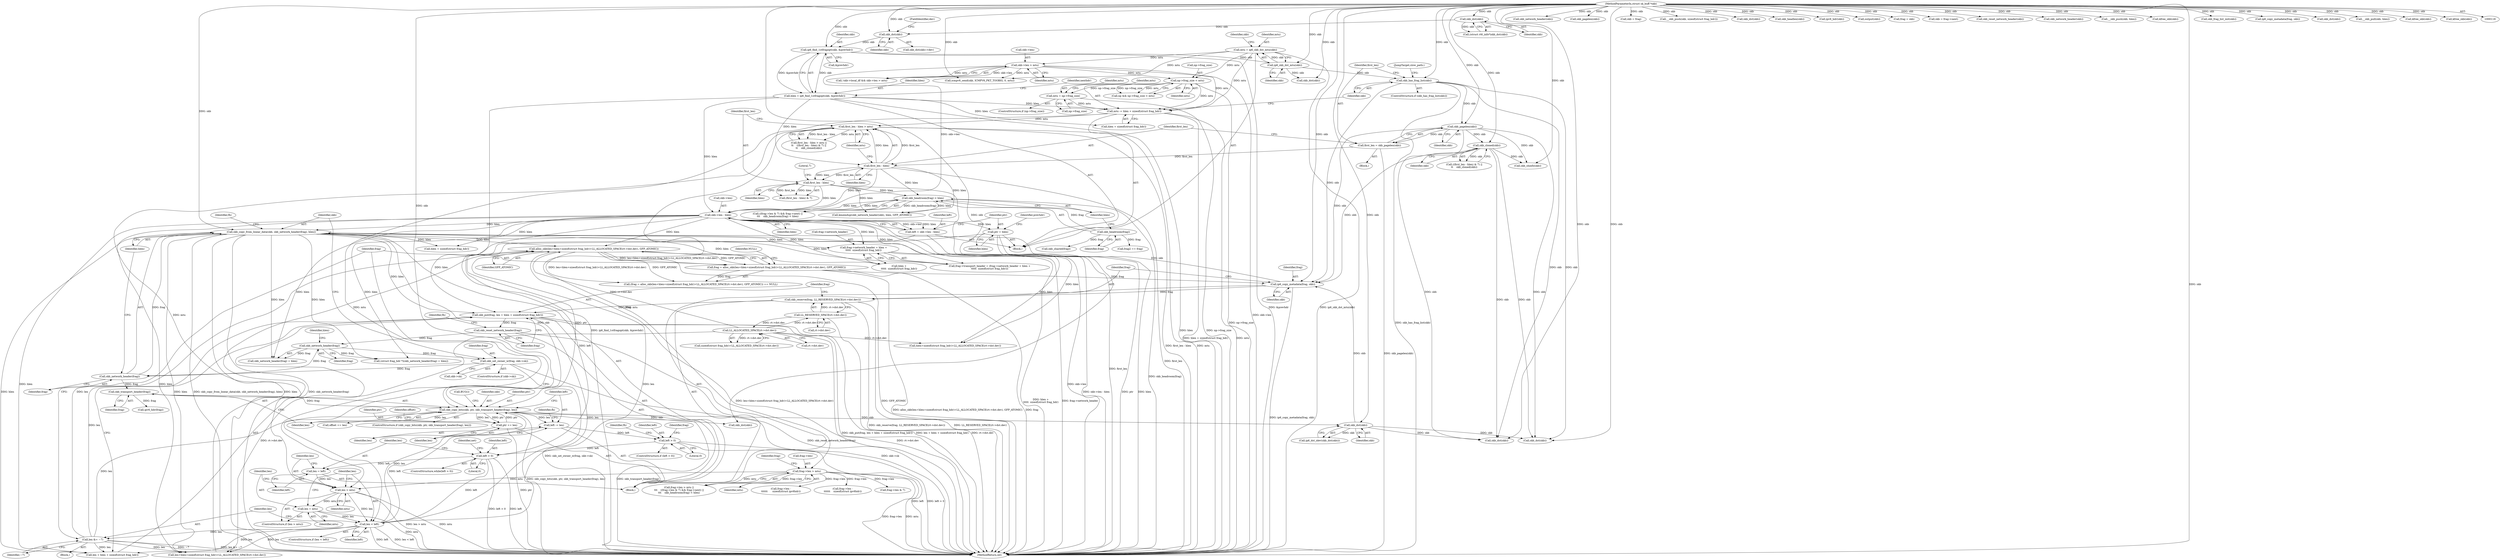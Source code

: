 digraph "0_linux_87c48fa3b4630905f98268dde838ee43626a060c_1@API" {
"1000742" [label="(Call,frag->network_header + hlen +\n\t\t\t\t\t  sizeof(struct frag_hdr))"];
"1000759" [label="(Call,skb_copy_from_linear_data(skb, skb_network_header(frag), hlen))"];
"1000709" [label="(Call,ip6_copy_metadata(frag, skb))"];
"1000679" [label="(Call,frag = alloc_skb(len+hlen+sizeof(struct frag_hdr)+LL_ALLOCATED_SPACE(rt->dst.dev), GFP_ATOMIC))"];
"1000681" [label="(Call,alloc_skb(len+hlen+sizeof(struct frag_hdr)+LL_ALLOCATED_SPACE(rt->dst.dev), GFP_ATOMIC))"];
"1000674" [label="(Call,len &= ~7)"];
"1000670" [label="(Call,len < left)"];
"1000663" [label="(Call,len > mtu)"];
"1000659" [label="(Call,len = left)"];
"1000655" [label="(Call,left > 0)"];
"1000809" [label="(Call,left > 0)"];
"1000799" [label="(Call,left -= len)"];
"1000792" [label="(Call,skb_copy_bits(skb, ptr, skb_transport_header(frag), len))"];
"1000119" [label="(MethodParameterIn,struct sk_buff *skb)"];
"1000647" [label="(Call,ptr = hlen)"];
"1000642" [label="(Call,skb->len - hlen)"];
"1000194" [label="(Call,skb->len > mtu)"];
"1000184" [label="(Call,mtu = ip6_skb_dst_mtu(skb))"];
"1000186" [label="(Call,ip6_skb_dst_mtu(skb))"];
"1000176" [label="(Call,ip6_find_1stfragopt(skb, &prevhdr))"];
"1000171" [label="(Call,skb_dst(skb))"];
"1000128" [label="(Call,skb_dst(skb))"];
"1000267" [label="(Call,first_len - hlen)"];
"1000261" [label="(Call,first_len - hlen)"];
"1000253" [label="(Call,first_len = skb_pagelen(skb))"];
"1000255" [label="(Call,skb_pagelen(skb))"];
"1000249" [label="(Call,skb_has_frag_list(skb))"];
"1000174" [label="(Call,hlen = ip6_find_1stfragopt(skb, &prevhdr))"];
"1000292" [label="(Call,skb_headroom(frag) < hlen)"];
"1000293" [label="(Call,skb_headroom(frag))"];
"1000830" [label="(Call,ptr += len)"];
"1000795" [label="(Call,skb_transport_header(frag))"];
"1000761" [label="(Call,skb_network_header(frag))"];
"1000754" [label="(Call,skb_set_owner_w(frag, skb->sk))"];
"1000735" [label="(Call,skb_network_header(frag))"];
"1000728" [label="(Call,skb_reset_network_header(frag))"];
"1000720" [label="(Call,skb_put(frag, len + hlen + sizeof(struct frag_hdr)))"];
"1000712" [label="(Call,skb_reserve(frag, LL_RESERVED_SPACE(rt->dst.dev)))"];
"1000714" [label="(Call,LL_RESERVED_SPACE(rt->dst.dev))"];
"1000689" [label="(Call,LL_ALLOCATED_SPACE(rt->dst.dev))"];
"1000640" [label="(Call,left = skb->len - hlen)"];
"1000260" [label="(Call,first_len - hlen > mtu)"];
"1000242" [label="(Call,mtu -= hlen + sizeof(struct frag_hdr))"];
"1000237" [label="(Call,mtu = np->frag_size)"];
"1000227" [label="(Call,np->frag_size < mtu)"];
"1000277" [label="(Call,frag->len > mtu)"];
"1000666" [label="(Call,len = mtu)"];
"1000846" [label="(Call,skb_dst(skb))"];
"1000271" [label="(Call,skb_cloned(skb))"];
"1000736" [label="(Identifier,frag)"];
"1000648" [label="(Identifier,ptr)"];
"1000175" [label="(Identifier,hlen)"];
"1000350" [label="(Call,skb_network_header(skb))"];
"1000755" [label="(Identifier,frag)"];
"1000295" [label="(Identifier,hlen)"];
"1000690" [label="(Call,rt->dst.dev)"];
"1000673" [label="(Block,)"];
"1000119" [label="(MethodParameterIn,struct sk_buff *skb)"];
"1000642" [label="(Call,skb->len - hlen)"];
"1000831" [label="(Identifier,ptr)"];
"1000670" [label="(Call,len < left)"];
"1000177" [label="(Identifier,skb)"];
"1000233" [label="(ControlStructure,if (np->frag_size))"];
"1000413" [label="(Call,skb_pagelen(skb))"];
"1000194" [label="(Call,skb->len > mtu)"];
"1000254" [label="(Identifier,first_len)"];
"1000863" [label="(Call,skb_dst(skb))"];
"1000552" [label="(Call,skb = frag)"];
"1000253" [label="(Call,first_len = skb_pagelen(skb))"];
"1000800" [label="(Identifier,left)"];
"1000761" [label="(Call,skb_network_header(frag))"];
"1000696" [label="(Identifier,NULL)"];
"1000276" [label="(Call,frag->len > mtu ||\n\t\t\t    ((frag->len & 7) && frag->next) ||\n\t\t\t    skb_headroom(frag) < hlen)"];
"1000728" [label="(Call,skb_reset_network_header(frag))"];
"1000374" [label="(Call,__skb_push(skb, sizeof(struct frag_hdr)))"];
"1000256" [label="(Identifier,skb)"];
"1000795" [label="(Call,skb_transport_header(frag))"];
"1000281" [label="(Identifier,mtu)"];
"1000680" [label="(Identifier,frag)"];
"1000656" [label="(Identifier,left)"];
"1000763" [label="(Identifier,hlen)"];
"1000269" [label="(Identifier,hlen)"];
"1000766" [label="(Identifier,fh)"];
"1000361" [label="(Call,skb_dst(skb))"];
"1000277" [label="(Call,frag->len > mtu)"];
"1000421" [label="(Call,skb_headlen(skb))"];
"1000678" [label="(Call,(frag = alloc_skb(len+hlen+sizeof(struct frag_hdr)+LL_ALLOCATED_SPACE(rt->dst.dev), GFP_ATOMIC)) == NULL)"];
"1000655" [label="(Call,left > 0)"];
"1000242" [label="(Call,mtu -= hlen + sizeof(struct frag_hdr))"];
"1000714" [label="(Call,LL_RESERVED_SPACE(rt->dst.dev))"];
"1000798" [label="(Call,BUG())"];
"1000689" [label="(Call,LL_ALLOCATED_SPACE(rt->dst.dev))"];
"1000187" [label="(Identifier,skb)"];
"1000294" [label="(Identifier,frag)"];
"1000663" [label="(Call,len > mtu)"];
"1000665" [label="(Identifier,mtu)"];
"1000659" [label="(Call,len = left)"];
"1000793" [label="(Identifier,skb)"];
"1000261" [label="(Call,first_len - hlen)"];
"1000724" [label="(Call,hlen + sizeof(struct frag_hdr))"];
"1000695" [label="(Identifier,GFP_ATOMIC)"];
"1000814" [label="(Identifier,fh)"];
"1000676" [label="(Identifier,~7)"];
"1000640" [label="(Call,left = skb->len - hlen)"];
"1000208" [label="(Call,icmpv6_send(skb, ICMPV6_PKT_TOOBIG, 0, mtu))"];
"1000646" [label="(Identifier,hlen)"];
"1000270" [label="(Literal,7)"];
"1000181" [label="(Identifier,nexthdr)"];
"1000662" [label="(ControlStructure,if (len > mtu))"];
"1000128" [label="(Call,skb_dst(skb))"];
"1000298" [label="(Call,skb_shared(frag))"];
"1000522" [label="(Call,frag->len -\n\t\t\t\t\t\t      sizeof(struct ipv6hdr))"];
"1000824" [label="(Call,frag->len -\n\t\t\t\t\t\t    sizeof(struct ipv6hdr))"];
"1000804" [label="(Identifier,fh)"];
"1000121" [label="(Block,)"];
"1000754" [label="(Call,skb_set_owner_w(frag, skb->sk))"];
"1000267" [label="(Call,first_len - hlen)"];
"1000430" [label="(Call,ipv6_hdr(skb))"];
"1000811" [label="(Literal,0)"];
"1000845" [label="(Call,ip6_dst_idev(skb_dst(skb)))"];
"1000649" [label="(Identifier,hlen)"];
"1000732" [label="(Call,(struct frag_hdr *)(skb_network_header(frag) + hlen))"];
"1000284" [label="(Call,frag->len & 7)"];
"1000796" [label="(Identifier,frag)"];
"1000668" [label="(Identifier,mtu)"];
"1000742" [label="(Call,frag->network_header + hlen +\n\t\t\t\t\t  sizeof(struct frag_hdr))"];
"1000533" [label="(Call,output(skb))"];
"1000661" [label="(Identifier,left)"];
"1000647" [label="(Call,ptr = hlen)"];
"1000597" [label="(Call,frag = skb)"];
"1000198" [label="(Identifier,mtu)"];
"1000735" [label="(Call,skb_network_header(frag))"];
"1000797" [label="(Identifier,len)"];
"1000722" [label="(Call,len + hlen + sizeof(struct frag_hdr))"];
"1000684" [label="(Call,hlen+sizeof(struct frag_hdr)+LL_ALLOCATED_SPACE(rt->dst.dev))"];
"1000250" [label="(Identifier,skb)"];
"1000126" [label="(Call,(struct rt6_info*)skb_dst(skb))"];
"1000832" [label="(Identifier,len)"];
"1000239" [label="(Call,np->frag_size)"];
"1000265" [label="(Call,((first_len - hlen) & 7) ||\n\t\t    skb_cloned(skb))"];
"1000870" [label="(MethodReturn,int)"];
"1000590" [label="(Call,skb = frag->next)"];
"1000679" [label="(Call,frag = alloc_skb(len+hlen+sizeof(struct frag_hdr)+LL_ALLOCATED_SPACE(rt->dst.dev), GFP_ATOMIC))"];
"1000801" [label="(Identifier,len)"];
"1000381" [label="(Call,skb_reset_network_header(skb))"];
"1000227" [label="(Call,np->frag_size < mtu)"];
"1000172" [label="(Identifier,skb)"];
"1000720" [label="(Call,skb_put(frag, len + hlen + sizeof(struct frag_hdr)))"];
"1000731" [label="(Identifier,fh)"];
"1000847" [label="(Identifier,skb)"];
"1000674" [label="(Call,len &= ~7)"];
"1000186" [label="(Call,ip6_skb_dst_mtu(skb))"];
"1000682" [label="(Call,len+hlen+sizeof(struct frag_hdr)+LL_ALLOCATED_SPACE(rt->dst.dev))"];
"1000263" [label="(Identifier,hlen)"];
"1000833" [label="(Call,offset += len)"];
"1000681" [label="(Call,alloc_skb(len+hlen+sizeof(struct frag_hdr)+LL_ALLOCATED_SPACE(rt->dst.dev), GFP_ATOMIC))"];
"1000384" [label="(Call,skb_network_header(skb))"];
"1000762" [label="(Identifier,frag)"];
"1000759" [label="(Call,skb_copy_from_linear_data(skb, skb_network_header(frag), hlen))"];
"1000251" [label="(Block,)"];
"1000729" [label="(Identifier,frag)"];
"1000231" [label="(Identifier,mtu)"];
"1000657" [label="(Literal,0)"];
"1000244" [label="(Call,hlen + sizeof(struct frag_hdr))"];
"1000669" [label="(ControlStructure,if (len < left))"];
"1000799" [label="(Call,left -= len)"];
"1000282" [label="(Call,((frag->len & 7) && frag->next) ||\n\t\t\t    skb_headroom(frag) < hlen)"];
"1000260" [label="(Call,first_len - hlen > mtu)"];
"1000248" [label="(ControlStructure,if (skb_has_frag_list(skb)))"];
"1000701" [label="(Call,skb_dst(skb))"];
"1000664" [label="(Identifier,len)"];
"1000271" [label="(Call,skb_cloned(skb))"];
"1000378" [label="(Call,__skb_push(skb, hlen))"];
"1000671" [label="(Identifier,len)"];
"1000750" [label="(ControlStructure,if (skb->sk))"];
"1000672" [label="(Identifier,left)"];
"1000643" [label="(Call,skb->len)"];
"1000709" [label="(Call,ip6_copy_metadata(frag, skb))"];
"1000292" [label="(Call,skb_headroom(frag) < hlen)"];
"1000185" [label="(Identifier,mtu)"];
"1000349" [label="(Call,kmemdup(skb_network_header(skb), hlen, GFP_ATOMIC))"];
"1000189" [label="(Call,!skb->local_df && skb->len > mtu)"];
"1000173" [label="(FieldIdentifier,dev)"];
"1000195" [label="(Call,skb->len)"];
"1000192" [label="(Identifier,skb)"];
"1000667" [label="(Identifier,len)"];
"1000850" [label="(Identifier,net)"];
"1000660" [label="(Identifier,len)"];
"1000834" [label="(Identifier,offset)"];
"1000238" [label="(Identifier,mtu)"];
"1000272" [label="(Identifier,skb)"];
"1000237" [label="(Call,mtu = np->frag_size)"];
"1000293" [label="(Call,skb_headroom(frag))"];
"1000792" [label="(Call,skb_copy_bits(skb, ptr, skb_transport_header(frag), len))"];
"1000743" [label="(Call,frag->network_header)"];
"1000219" [label="(Call,kfree_skb(skb))"];
"1000338" [label="(Call,skb_shinfo(skb))"];
"1000341" [label="(Call,skb_frag_list_init(skb))"];
"1000686" [label="(Call,sizeof(struct frag_hdr)+LL_ALLOCATED_SPACE(rt->dst.dev))"];
"1000711" [label="(Identifier,skb)"];
"1000654" [label="(ControlStructure,while(left > 0))"];
"1000528" [label="(Call,ip6_copy_metadata(frag, skb))"];
"1000641" [label="(Identifier,left)"];
"1000715" [label="(Call,rt->dst.dev)"];
"1000712" [label="(Call,skb_reserve(frag, LL_RESERVED_SPACE(rt->dst.dev)))"];
"1000249" [label="(Call,skb_has_frag_list(skb))"];
"1000618" [label="(Call,frag2 == frag)"];
"1000830" [label="(Call,ptr += len)"];
"1000266" [label="(Call,(first_len - hlen) & 7)"];
"1000205" [label="(Call,skb_dst(skb))"];
"1000184" [label="(Call,mtu = ip6_skb_dst_mtu(skb))"];
"1000176" [label="(Call,ip6_find_1stfragopt(skb, &prevhdr))"];
"1000666" [label="(Call,len = mtu)"];
"1000794" [label="(Identifier,ptr)"];
"1000652" [label="(Identifier,prevhdr)"];
"1000713" [label="(Identifier,frag)"];
"1000216" [label="(Call,skb_dst(skb))"];
"1000367" [label="(Call,__skb_pull(skb, hlen))"];
"1000810" [label="(Identifier,left)"];
"1000278" [label="(Call,frag->len)"];
"1000675" [label="(Identifier,len)"];
"1000228" [label="(Call,np->frag_size)"];
"1000746" [label="(Call,hlen +\n\t\t\t\t\t  sizeof(struct frag_hdr))"];
"1000710" [label="(Identifier,frag)"];
"1000852" [label="(Call,skb_dst(skb))"];
"1000174" [label="(Call,hlen = ip6_find_1stfragopt(skb, &prevhdr))"];
"1000738" [label="(Call,frag->transport_header = (frag->network_header + hlen +\n\t\t\t\t\t  sizeof(struct frag_hdr)))"];
"1000820" [label="(Call,ipv6_hdr(frag))"];
"1000243" [label="(Identifier,mtu)"];
"1000171" [label="(Call,skb_dst(skb))"];
"1000721" [label="(Identifier,frag)"];
"1000225" [label="(Call,np && np->frag_size < mtu)"];
"1000737" [label="(Identifier,hlen)"];
"1000262" [label="(Identifier,first_len)"];
"1000756" [label="(Call,skb->sk)"];
"1000846" [label="(Call,skb_dst(skb))"];
"1000734" [label="(Call,skb_network_header(frag) + hlen)"];
"1000170" [label="(Call,skb_dst(skb)->dev)"];
"1000760" [label="(Identifier,skb)"];
"1000178" [label="(Call,&prevhdr)"];
"1000264" [label="(Identifier,mtu)"];
"1000821" [label="(Identifier,frag)"];
"1000286" [label="(Identifier,frag)"];
"1000129" [label="(Identifier,skb)"];
"1000639" [label="(JumpTarget,slow_path:)"];
"1000259" [label="(Call,first_len - hlen > mtu ||\n\t\t    ((first_len - hlen) & 7) ||\n\t\t    skb_cloned(skb))"];
"1000791" [label="(ControlStructure,if (skb_copy_bits(skb, ptr, skb_transport_header(frag), len)))"];
"1000658" [label="(Block,)"];
"1000855" [label="(Call,kfree_skb(skb))"];
"1000268" [label="(Identifier,first_len)"];
"1000809" [label="(Call,left > 0)"];
"1000866" [label="(Call,kfree_skb(skb))"];
"1000808" [label="(ControlStructure,if (left > 0))"];
"1000255" [label="(Call,skb_pagelen(skb))"];
"1000742" -> "1000738"  [label="AST: "];
"1000742" -> "1000746"  [label="CFG: "];
"1000743" -> "1000742"  [label="AST: "];
"1000746" -> "1000742"  [label="AST: "];
"1000738" -> "1000742"  [label="CFG: "];
"1000742" -> "1000870"  [label="DDG: hlen +\n\t\t\t\t\t  sizeof(struct frag_hdr)"];
"1000742" -> "1000870"  [label="DDG: frag->network_header"];
"1000759" -> "1000742"  [label="DDG: hlen"];
"1000642" -> "1000742"  [label="DDG: hlen"];
"1000759" -> "1000658"  [label="AST: "];
"1000759" -> "1000763"  [label="CFG: "];
"1000760" -> "1000759"  [label="AST: "];
"1000761" -> "1000759"  [label="AST: "];
"1000763" -> "1000759"  [label="AST: "];
"1000766" -> "1000759"  [label="CFG: "];
"1000759" -> "1000870"  [label="DDG: skb_copy_from_linear_data(skb, skb_network_header(frag), hlen)"];
"1000759" -> "1000870"  [label="DDG: hlen"];
"1000759" -> "1000870"  [label="DDG: skb_network_header(frag)"];
"1000759" -> "1000681"  [label="DDG: hlen"];
"1000759" -> "1000682"  [label="DDG: hlen"];
"1000759" -> "1000684"  [label="DDG: hlen"];
"1000759" -> "1000720"  [label="DDG: hlen"];
"1000759" -> "1000722"  [label="DDG: hlen"];
"1000759" -> "1000724"  [label="DDG: hlen"];
"1000759" -> "1000732"  [label="DDG: hlen"];
"1000759" -> "1000734"  [label="DDG: hlen"];
"1000759" -> "1000738"  [label="DDG: hlen"];
"1000759" -> "1000746"  [label="DDG: hlen"];
"1000709" -> "1000759"  [label="DDG: skb"];
"1000119" -> "1000759"  [label="DDG: skb"];
"1000761" -> "1000759"  [label="DDG: frag"];
"1000642" -> "1000759"  [label="DDG: hlen"];
"1000759" -> "1000792"  [label="DDG: skb"];
"1000709" -> "1000658"  [label="AST: "];
"1000709" -> "1000711"  [label="CFG: "];
"1000710" -> "1000709"  [label="AST: "];
"1000711" -> "1000709"  [label="AST: "];
"1000713" -> "1000709"  [label="CFG: "];
"1000709" -> "1000870"  [label="DDG: ip6_copy_metadata(frag, skb)"];
"1000679" -> "1000709"  [label="DDG: frag"];
"1000846" -> "1000709"  [label="DDG: skb"];
"1000249" -> "1000709"  [label="DDG: skb"];
"1000271" -> "1000709"  [label="DDG: skb"];
"1000255" -> "1000709"  [label="DDG: skb"];
"1000119" -> "1000709"  [label="DDG: skb"];
"1000709" -> "1000712"  [label="DDG: frag"];
"1000679" -> "1000678"  [label="AST: "];
"1000679" -> "1000681"  [label="CFG: "];
"1000680" -> "1000679"  [label="AST: "];
"1000681" -> "1000679"  [label="AST: "];
"1000696" -> "1000679"  [label="CFG: "];
"1000679" -> "1000870"  [label="DDG: alloc_skb(len+hlen+sizeof(struct frag_hdr)+LL_ALLOCATED_SPACE(rt->dst.dev), GFP_ATOMIC)"];
"1000679" -> "1000870"  [label="DDG: frag"];
"1000679" -> "1000678"  [label="DDG: frag"];
"1000681" -> "1000679"  [label="DDG: len+hlen+sizeof(struct frag_hdr)+LL_ALLOCATED_SPACE(rt->dst.dev)"];
"1000681" -> "1000679"  [label="DDG: GFP_ATOMIC"];
"1000681" -> "1000695"  [label="CFG: "];
"1000682" -> "1000681"  [label="AST: "];
"1000695" -> "1000681"  [label="AST: "];
"1000681" -> "1000870"  [label="DDG: len+hlen+sizeof(struct frag_hdr)+LL_ALLOCATED_SPACE(rt->dst.dev)"];
"1000681" -> "1000870"  [label="DDG: GFP_ATOMIC"];
"1000681" -> "1000678"  [label="DDG: len+hlen+sizeof(struct frag_hdr)+LL_ALLOCATED_SPACE(rt->dst.dev)"];
"1000681" -> "1000678"  [label="DDG: GFP_ATOMIC"];
"1000674" -> "1000681"  [label="DDG: len"];
"1000670" -> "1000681"  [label="DDG: len"];
"1000642" -> "1000681"  [label="DDG: hlen"];
"1000689" -> "1000681"  [label="DDG: rt->dst.dev"];
"1000674" -> "1000673"  [label="AST: "];
"1000674" -> "1000676"  [label="CFG: "];
"1000675" -> "1000674"  [label="AST: "];
"1000676" -> "1000674"  [label="AST: "];
"1000680" -> "1000674"  [label="CFG: "];
"1000674" -> "1000870"  [label="DDG: ~7"];
"1000674" -> "1000870"  [label="DDG: len &= ~7"];
"1000670" -> "1000674"  [label="DDG: len"];
"1000674" -> "1000682"  [label="DDG: len"];
"1000674" -> "1000720"  [label="DDG: len"];
"1000674" -> "1000722"  [label="DDG: len"];
"1000674" -> "1000792"  [label="DDG: len"];
"1000670" -> "1000669"  [label="AST: "];
"1000670" -> "1000672"  [label="CFG: "];
"1000671" -> "1000670"  [label="AST: "];
"1000672" -> "1000670"  [label="AST: "];
"1000675" -> "1000670"  [label="CFG: "];
"1000680" -> "1000670"  [label="CFG: "];
"1000670" -> "1000870"  [label="DDG: left"];
"1000670" -> "1000870"  [label="DDG: len < left"];
"1000663" -> "1000670"  [label="DDG: len"];
"1000666" -> "1000670"  [label="DDG: len"];
"1000655" -> "1000670"  [label="DDG: left"];
"1000670" -> "1000682"  [label="DDG: len"];
"1000670" -> "1000720"  [label="DDG: len"];
"1000670" -> "1000722"  [label="DDG: len"];
"1000670" -> "1000792"  [label="DDG: len"];
"1000670" -> "1000799"  [label="DDG: left"];
"1000663" -> "1000662"  [label="AST: "];
"1000663" -> "1000665"  [label="CFG: "];
"1000664" -> "1000663"  [label="AST: "];
"1000665" -> "1000663"  [label="AST: "];
"1000667" -> "1000663"  [label="CFG: "];
"1000671" -> "1000663"  [label="CFG: "];
"1000663" -> "1000870"  [label="DDG: len > mtu"];
"1000663" -> "1000870"  [label="DDG: mtu"];
"1000659" -> "1000663"  [label="DDG: len"];
"1000260" -> "1000663"  [label="DDG: mtu"];
"1000277" -> "1000663"  [label="DDG: mtu"];
"1000242" -> "1000663"  [label="DDG: mtu"];
"1000663" -> "1000666"  [label="DDG: mtu"];
"1000659" -> "1000658"  [label="AST: "];
"1000659" -> "1000661"  [label="CFG: "];
"1000660" -> "1000659"  [label="AST: "];
"1000661" -> "1000659"  [label="AST: "];
"1000664" -> "1000659"  [label="CFG: "];
"1000655" -> "1000659"  [label="DDG: left"];
"1000655" -> "1000654"  [label="AST: "];
"1000655" -> "1000657"  [label="CFG: "];
"1000656" -> "1000655"  [label="AST: "];
"1000657" -> "1000655"  [label="AST: "];
"1000660" -> "1000655"  [label="CFG: "];
"1000850" -> "1000655"  [label="CFG: "];
"1000655" -> "1000870"  [label="DDG: left"];
"1000655" -> "1000870"  [label="DDG: left > 0"];
"1000809" -> "1000655"  [label="DDG: left"];
"1000640" -> "1000655"  [label="DDG: left"];
"1000809" -> "1000808"  [label="AST: "];
"1000809" -> "1000811"  [label="CFG: "];
"1000810" -> "1000809"  [label="AST: "];
"1000811" -> "1000809"  [label="AST: "];
"1000814" -> "1000809"  [label="CFG: "];
"1000821" -> "1000809"  [label="CFG: "];
"1000809" -> "1000870"  [label="DDG: left"];
"1000809" -> "1000870"  [label="DDG: left > 0"];
"1000799" -> "1000809"  [label="DDG: left"];
"1000799" -> "1000658"  [label="AST: "];
"1000799" -> "1000801"  [label="CFG: "];
"1000800" -> "1000799"  [label="AST: "];
"1000801" -> "1000799"  [label="AST: "];
"1000804" -> "1000799"  [label="CFG: "];
"1000792" -> "1000799"  [label="DDG: len"];
"1000792" -> "1000791"  [label="AST: "];
"1000792" -> "1000797"  [label="CFG: "];
"1000793" -> "1000792"  [label="AST: "];
"1000794" -> "1000792"  [label="AST: "];
"1000795" -> "1000792"  [label="AST: "];
"1000797" -> "1000792"  [label="AST: "];
"1000798" -> "1000792"  [label="CFG: "];
"1000800" -> "1000792"  [label="CFG: "];
"1000792" -> "1000870"  [label="DDG: skb_copy_bits(skb, ptr, skb_transport_header(frag), len)"];
"1000792" -> "1000870"  [label="DDG: skb_transport_header(frag)"];
"1000119" -> "1000792"  [label="DDG: skb"];
"1000647" -> "1000792"  [label="DDG: ptr"];
"1000830" -> "1000792"  [label="DDG: ptr"];
"1000795" -> "1000792"  [label="DDG: frag"];
"1000792" -> "1000830"  [label="DDG: len"];
"1000792" -> "1000830"  [label="DDG: ptr"];
"1000792" -> "1000833"  [label="DDG: len"];
"1000792" -> "1000846"  [label="DDG: skb"];
"1000792" -> "1000863"  [label="DDG: skb"];
"1000119" -> "1000118"  [label="AST: "];
"1000119" -> "1000870"  [label="DDG: skb"];
"1000119" -> "1000128"  [label="DDG: skb"];
"1000119" -> "1000171"  [label="DDG: skb"];
"1000119" -> "1000176"  [label="DDG: skb"];
"1000119" -> "1000186"  [label="DDG: skb"];
"1000119" -> "1000205"  [label="DDG: skb"];
"1000119" -> "1000208"  [label="DDG: skb"];
"1000119" -> "1000216"  [label="DDG: skb"];
"1000119" -> "1000219"  [label="DDG: skb"];
"1000119" -> "1000249"  [label="DDG: skb"];
"1000119" -> "1000255"  [label="DDG: skb"];
"1000119" -> "1000271"  [label="DDG: skb"];
"1000119" -> "1000338"  [label="DDG: skb"];
"1000119" -> "1000341"  [label="DDG: skb"];
"1000119" -> "1000350"  [label="DDG: skb"];
"1000119" -> "1000361"  [label="DDG: skb"];
"1000119" -> "1000367"  [label="DDG: skb"];
"1000119" -> "1000374"  [label="DDG: skb"];
"1000119" -> "1000378"  [label="DDG: skb"];
"1000119" -> "1000381"  [label="DDG: skb"];
"1000119" -> "1000384"  [label="DDG: skb"];
"1000119" -> "1000413"  [label="DDG: skb"];
"1000119" -> "1000421"  [label="DDG: skb"];
"1000119" -> "1000430"  [label="DDG: skb"];
"1000119" -> "1000528"  [label="DDG: skb"];
"1000119" -> "1000533"  [label="DDG: skb"];
"1000119" -> "1000552"  [label="DDG: skb"];
"1000119" -> "1000590"  [label="DDG: skb"];
"1000119" -> "1000597"  [label="DDG: skb"];
"1000119" -> "1000701"  [label="DDG: skb"];
"1000119" -> "1000846"  [label="DDG: skb"];
"1000119" -> "1000852"  [label="DDG: skb"];
"1000119" -> "1000855"  [label="DDG: skb"];
"1000119" -> "1000863"  [label="DDG: skb"];
"1000119" -> "1000866"  [label="DDG: skb"];
"1000647" -> "1000121"  [label="AST: "];
"1000647" -> "1000649"  [label="CFG: "];
"1000648" -> "1000647"  [label="AST: "];
"1000649" -> "1000647"  [label="AST: "];
"1000652" -> "1000647"  [label="CFG: "];
"1000647" -> "1000870"  [label="DDG: ptr"];
"1000647" -> "1000870"  [label="DDG: hlen"];
"1000642" -> "1000647"  [label="DDG: hlen"];
"1000642" -> "1000640"  [label="AST: "];
"1000642" -> "1000646"  [label="CFG: "];
"1000643" -> "1000642"  [label="AST: "];
"1000646" -> "1000642"  [label="AST: "];
"1000640" -> "1000642"  [label="CFG: "];
"1000642" -> "1000870"  [label="DDG: skb->len"];
"1000642" -> "1000640"  [label="DDG: skb->len"];
"1000642" -> "1000640"  [label="DDG: hlen"];
"1000194" -> "1000642"  [label="DDG: skb->len"];
"1000267" -> "1000642"  [label="DDG: hlen"];
"1000261" -> "1000642"  [label="DDG: hlen"];
"1000292" -> "1000642"  [label="DDG: hlen"];
"1000174" -> "1000642"  [label="DDG: hlen"];
"1000642" -> "1000682"  [label="DDG: hlen"];
"1000642" -> "1000684"  [label="DDG: hlen"];
"1000642" -> "1000720"  [label="DDG: hlen"];
"1000642" -> "1000722"  [label="DDG: hlen"];
"1000642" -> "1000724"  [label="DDG: hlen"];
"1000642" -> "1000732"  [label="DDG: hlen"];
"1000642" -> "1000734"  [label="DDG: hlen"];
"1000642" -> "1000738"  [label="DDG: hlen"];
"1000642" -> "1000746"  [label="DDG: hlen"];
"1000194" -> "1000189"  [label="AST: "];
"1000194" -> "1000198"  [label="CFG: "];
"1000195" -> "1000194"  [label="AST: "];
"1000198" -> "1000194"  [label="AST: "];
"1000189" -> "1000194"  [label="CFG: "];
"1000194" -> "1000870"  [label="DDG: skb->len"];
"1000194" -> "1000189"  [label="DDG: skb->len"];
"1000194" -> "1000189"  [label="DDG: mtu"];
"1000184" -> "1000194"  [label="DDG: mtu"];
"1000194" -> "1000208"  [label="DDG: mtu"];
"1000194" -> "1000227"  [label="DDG: mtu"];
"1000194" -> "1000242"  [label="DDG: mtu"];
"1000184" -> "1000121"  [label="AST: "];
"1000184" -> "1000186"  [label="CFG: "];
"1000185" -> "1000184"  [label="AST: "];
"1000186" -> "1000184"  [label="AST: "];
"1000192" -> "1000184"  [label="CFG: "];
"1000184" -> "1000870"  [label="DDG: ip6_skb_dst_mtu(skb)"];
"1000186" -> "1000184"  [label="DDG: skb"];
"1000184" -> "1000208"  [label="DDG: mtu"];
"1000184" -> "1000227"  [label="DDG: mtu"];
"1000184" -> "1000242"  [label="DDG: mtu"];
"1000186" -> "1000187"  [label="CFG: "];
"1000187" -> "1000186"  [label="AST: "];
"1000176" -> "1000186"  [label="DDG: skb"];
"1000186" -> "1000205"  [label="DDG: skb"];
"1000186" -> "1000249"  [label="DDG: skb"];
"1000176" -> "1000174"  [label="AST: "];
"1000176" -> "1000178"  [label="CFG: "];
"1000177" -> "1000176"  [label="AST: "];
"1000178" -> "1000176"  [label="AST: "];
"1000174" -> "1000176"  [label="CFG: "];
"1000176" -> "1000870"  [label="DDG: &prevhdr"];
"1000176" -> "1000174"  [label="DDG: skb"];
"1000176" -> "1000174"  [label="DDG: &prevhdr"];
"1000171" -> "1000176"  [label="DDG: skb"];
"1000171" -> "1000170"  [label="AST: "];
"1000171" -> "1000172"  [label="CFG: "];
"1000172" -> "1000171"  [label="AST: "];
"1000173" -> "1000171"  [label="CFG: "];
"1000128" -> "1000171"  [label="DDG: skb"];
"1000128" -> "1000126"  [label="AST: "];
"1000128" -> "1000129"  [label="CFG: "];
"1000129" -> "1000128"  [label="AST: "];
"1000126" -> "1000128"  [label="CFG: "];
"1000128" -> "1000126"  [label="DDG: skb"];
"1000267" -> "1000266"  [label="AST: "];
"1000267" -> "1000269"  [label="CFG: "];
"1000268" -> "1000267"  [label="AST: "];
"1000269" -> "1000267"  [label="AST: "];
"1000270" -> "1000267"  [label="CFG: "];
"1000267" -> "1000870"  [label="DDG: first_len"];
"1000267" -> "1000266"  [label="DDG: first_len"];
"1000267" -> "1000266"  [label="DDG: hlen"];
"1000261" -> "1000267"  [label="DDG: first_len"];
"1000261" -> "1000267"  [label="DDG: hlen"];
"1000267" -> "1000292"  [label="DDG: hlen"];
"1000267" -> "1000349"  [label="DDG: hlen"];
"1000261" -> "1000260"  [label="AST: "];
"1000261" -> "1000263"  [label="CFG: "];
"1000262" -> "1000261"  [label="AST: "];
"1000263" -> "1000261"  [label="AST: "];
"1000264" -> "1000261"  [label="CFG: "];
"1000261" -> "1000870"  [label="DDG: first_len"];
"1000261" -> "1000260"  [label="DDG: first_len"];
"1000261" -> "1000260"  [label="DDG: hlen"];
"1000253" -> "1000261"  [label="DDG: first_len"];
"1000174" -> "1000261"  [label="DDG: hlen"];
"1000261" -> "1000292"  [label="DDG: hlen"];
"1000261" -> "1000349"  [label="DDG: hlen"];
"1000253" -> "1000251"  [label="AST: "];
"1000253" -> "1000255"  [label="CFG: "];
"1000254" -> "1000253"  [label="AST: "];
"1000255" -> "1000253"  [label="AST: "];
"1000262" -> "1000253"  [label="CFG: "];
"1000253" -> "1000870"  [label="DDG: skb_pagelen(skb)"];
"1000255" -> "1000253"  [label="DDG: skb"];
"1000255" -> "1000256"  [label="CFG: "];
"1000256" -> "1000255"  [label="AST: "];
"1000249" -> "1000255"  [label="DDG: skb"];
"1000255" -> "1000271"  [label="DDG: skb"];
"1000255" -> "1000338"  [label="DDG: skb"];
"1000255" -> "1000701"  [label="DDG: skb"];
"1000255" -> "1000852"  [label="DDG: skb"];
"1000249" -> "1000248"  [label="AST: "];
"1000249" -> "1000250"  [label="CFG: "];
"1000250" -> "1000249"  [label="AST: "];
"1000254" -> "1000249"  [label="CFG: "];
"1000639" -> "1000249"  [label="CFG: "];
"1000249" -> "1000870"  [label="DDG: skb_has_frag_list(skb)"];
"1000249" -> "1000701"  [label="DDG: skb"];
"1000249" -> "1000852"  [label="DDG: skb"];
"1000174" -> "1000121"  [label="AST: "];
"1000175" -> "1000174"  [label="AST: "];
"1000181" -> "1000174"  [label="CFG: "];
"1000174" -> "1000870"  [label="DDG: ip6_find_1stfragopt(skb, &prevhdr)"];
"1000174" -> "1000870"  [label="DDG: hlen"];
"1000174" -> "1000242"  [label="DDG: hlen"];
"1000174" -> "1000244"  [label="DDG: hlen"];
"1000292" -> "1000282"  [label="AST: "];
"1000292" -> "1000295"  [label="CFG: "];
"1000293" -> "1000292"  [label="AST: "];
"1000295" -> "1000292"  [label="AST: "];
"1000282" -> "1000292"  [label="CFG: "];
"1000292" -> "1000870"  [label="DDG: skb_headroom(frag)"];
"1000292" -> "1000282"  [label="DDG: skb_headroom(frag)"];
"1000292" -> "1000282"  [label="DDG: hlen"];
"1000293" -> "1000292"  [label="DDG: frag"];
"1000292" -> "1000349"  [label="DDG: hlen"];
"1000293" -> "1000294"  [label="CFG: "];
"1000294" -> "1000293"  [label="AST: "];
"1000295" -> "1000293"  [label="CFG: "];
"1000293" -> "1000298"  [label="DDG: frag"];
"1000293" -> "1000618"  [label="DDG: frag"];
"1000830" -> "1000658"  [label="AST: "];
"1000830" -> "1000832"  [label="CFG: "];
"1000831" -> "1000830"  [label="AST: "];
"1000832" -> "1000830"  [label="AST: "];
"1000834" -> "1000830"  [label="CFG: "];
"1000830" -> "1000870"  [label="DDG: ptr"];
"1000795" -> "1000796"  [label="CFG: "];
"1000796" -> "1000795"  [label="AST: "];
"1000797" -> "1000795"  [label="CFG: "];
"1000761" -> "1000795"  [label="DDG: frag"];
"1000795" -> "1000820"  [label="DDG: frag"];
"1000761" -> "1000762"  [label="CFG: "];
"1000762" -> "1000761"  [label="AST: "];
"1000763" -> "1000761"  [label="CFG: "];
"1000754" -> "1000761"  [label="DDG: frag"];
"1000735" -> "1000761"  [label="DDG: frag"];
"1000754" -> "1000750"  [label="AST: "];
"1000754" -> "1000756"  [label="CFG: "];
"1000755" -> "1000754"  [label="AST: "];
"1000756" -> "1000754"  [label="AST: "];
"1000760" -> "1000754"  [label="CFG: "];
"1000754" -> "1000870"  [label="DDG: skb_set_owner_w(frag, skb->sk)"];
"1000754" -> "1000870"  [label="DDG: skb->sk"];
"1000735" -> "1000754"  [label="DDG: frag"];
"1000735" -> "1000734"  [label="AST: "];
"1000735" -> "1000736"  [label="CFG: "];
"1000736" -> "1000735"  [label="AST: "];
"1000737" -> "1000735"  [label="CFG: "];
"1000735" -> "1000732"  [label="DDG: frag"];
"1000735" -> "1000734"  [label="DDG: frag"];
"1000728" -> "1000735"  [label="DDG: frag"];
"1000728" -> "1000658"  [label="AST: "];
"1000728" -> "1000729"  [label="CFG: "];
"1000729" -> "1000728"  [label="AST: "];
"1000731" -> "1000728"  [label="CFG: "];
"1000728" -> "1000870"  [label="DDG: skb_reset_network_header(frag)"];
"1000720" -> "1000728"  [label="DDG: frag"];
"1000720" -> "1000658"  [label="AST: "];
"1000720" -> "1000722"  [label="CFG: "];
"1000721" -> "1000720"  [label="AST: "];
"1000722" -> "1000720"  [label="AST: "];
"1000729" -> "1000720"  [label="CFG: "];
"1000720" -> "1000870"  [label="DDG: skb_put(frag, len + hlen + sizeof(struct frag_hdr))"];
"1000720" -> "1000870"  [label="DDG: len + hlen + sizeof(struct frag_hdr)"];
"1000712" -> "1000720"  [label="DDG: frag"];
"1000712" -> "1000658"  [label="AST: "];
"1000712" -> "1000714"  [label="CFG: "];
"1000713" -> "1000712"  [label="AST: "];
"1000714" -> "1000712"  [label="AST: "];
"1000721" -> "1000712"  [label="CFG: "];
"1000712" -> "1000870"  [label="DDG: LL_RESERVED_SPACE(rt->dst.dev)"];
"1000712" -> "1000870"  [label="DDG: skb_reserve(frag, LL_RESERVED_SPACE(rt->dst.dev))"];
"1000714" -> "1000712"  [label="DDG: rt->dst.dev"];
"1000714" -> "1000715"  [label="CFG: "];
"1000715" -> "1000714"  [label="AST: "];
"1000714" -> "1000870"  [label="DDG: rt->dst.dev"];
"1000714" -> "1000689"  [label="DDG: rt->dst.dev"];
"1000689" -> "1000714"  [label="DDG: rt->dst.dev"];
"1000689" -> "1000686"  [label="AST: "];
"1000689" -> "1000690"  [label="CFG: "];
"1000690" -> "1000689"  [label="AST: "];
"1000686" -> "1000689"  [label="CFG: "];
"1000689" -> "1000870"  [label="DDG: rt->dst.dev"];
"1000689" -> "1000682"  [label="DDG: rt->dst.dev"];
"1000689" -> "1000684"  [label="DDG: rt->dst.dev"];
"1000689" -> "1000686"  [label="DDG: rt->dst.dev"];
"1000640" -> "1000121"  [label="AST: "];
"1000641" -> "1000640"  [label="AST: "];
"1000648" -> "1000640"  [label="CFG: "];
"1000640" -> "1000870"  [label="DDG: skb->len - hlen"];
"1000260" -> "1000259"  [label="AST: "];
"1000260" -> "1000264"  [label="CFG: "];
"1000264" -> "1000260"  [label="AST: "];
"1000268" -> "1000260"  [label="CFG: "];
"1000259" -> "1000260"  [label="CFG: "];
"1000260" -> "1000870"  [label="DDG: mtu"];
"1000260" -> "1000870"  [label="DDG: first_len - hlen"];
"1000260" -> "1000259"  [label="DDG: first_len - hlen"];
"1000260" -> "1000259"  [label="DDG: mtu"];
"1000242" -> "1000260"  [label="DDG: mtu"];
"1000260" -> "1000277"  [label="DDG: mtu"];
"1000242" -> "1000121"  [label="AST: "];
"1000242" -> "1000244"  [label="CFG: "];
"1000243" -> "1000242"  [label="AST: "];
"1000244" -> "1000242"  [label="AST: "];
"1000250" -> "1000242"  [label="CFG: "];
"1000242" -> "1000870"  [label="DDG: hlen + sizeof(struct frag_hdr)"];
"1000242" -> "1000870"  [label="DDG: mtu"];
"1000237" -> "1000242"  [label="DDG: mtu"];
"1000227" -> "1000242"  [label="DDG: mtu"];
"1000237" -> "1000233"  [label="AST: "];
"1000237" -> "1000239"  [label="CFG: "];
"1000238" -> "1000237"  [label="AST: "];
"1000239" -> "1000237"  [label="AST: "];
"1000243" -> "1000237"  [label="CFG: "];
"1000237" -> "1000870"  [label="DDG: np->frag_size"];
"1000227" -> "1000237"  [label="DDG: np->frag_size"];
"1000227" -> "1000225"  [label="AST: "];
"1000227" -> "1000231"  [label="CFG: "];
"1000228" -> "1000227"  [label="AST: "];
"1000231" -> "1000227"  [label="AST: "];
"1000225" -> "1000227"  [label="CFG: "];
"1000227" -> "1000870"  [label="DDG: np->frag_size"];
"1000227" -> "1000225"  [label="DDG: np->frag_size"];
"1000227" -> "1000225"  [label="DDG: mtu"];
"1000277" -> "1000276"  [label="AST: "];
"1000277" -> "1000281"  [label="CFG: "];
"1000278" -> "1000277"  [label="AST: "];
"1000281" -> "1000277"  [label="AST: "];
"1000286" -> "1000277"  [label="CFG: "];
"1000276" -> "1000277"  [label="CFG: "];
"1000277" -> "1000870"  [label="DDG: frag->len"];
"1000277" -> "1000870"  [label="DDG: mtu"];
"1000277" -> "1000276"  [label="DDG: frag->len"];
"1000277" -> "1000276"  [label="DDG: mtu"];
"1000277" -> "1000284"  [label="DDG: frag->len"];
"1000277" -> "1000522"  [label="DDG: frag->len"];
"1000277" -> "1000824"  [label="DDG: frag->len"];
"1000666" -> "1000662"  [label="AST: "];
"1000666" -> "1000668"  [label="CFG: "];
"1000667" -> "1000666"  [label="AST: "];
"1000668" -> "1000666"  [label="AST: "];
"1000671" -> "1000666"  [label="CFG: "];
"1000666" -> "1000870"  [label="DDG: mtu"];
"1000846" -> "1000845"  [label="AST: "];
"1000846" -> "1000847"  [label="CFG: "];
"1000847" -> "1000846"  [label="AST: "];
"1000845" -> "1000846"  [label="CFG: "];
"1000846" -> "1000701"  [label="DDG: skb"];
"1000846" -> "1000845"  [label="DDG: skb"];
"1000846" -> "1000852"  [label="DDG: skb"];
"1000271" -> "1000265"  [label="AST: "];
"1000271" -> "1000272"  [label="CFG: "];
"1000272" -> "1000271"  [label="AST: "];
"1000265" -> "1000271"  [label="CFG: "];
"1000271" -> "1000265"  [label="DDG: skb"];
"1000271" -> "1000338"  [label="DDG: skb"];
"1000271" -> "1000701"  [label="DDG: skb"];
"1000271" -> "1000852"  [label="DDG: skb"];
}
